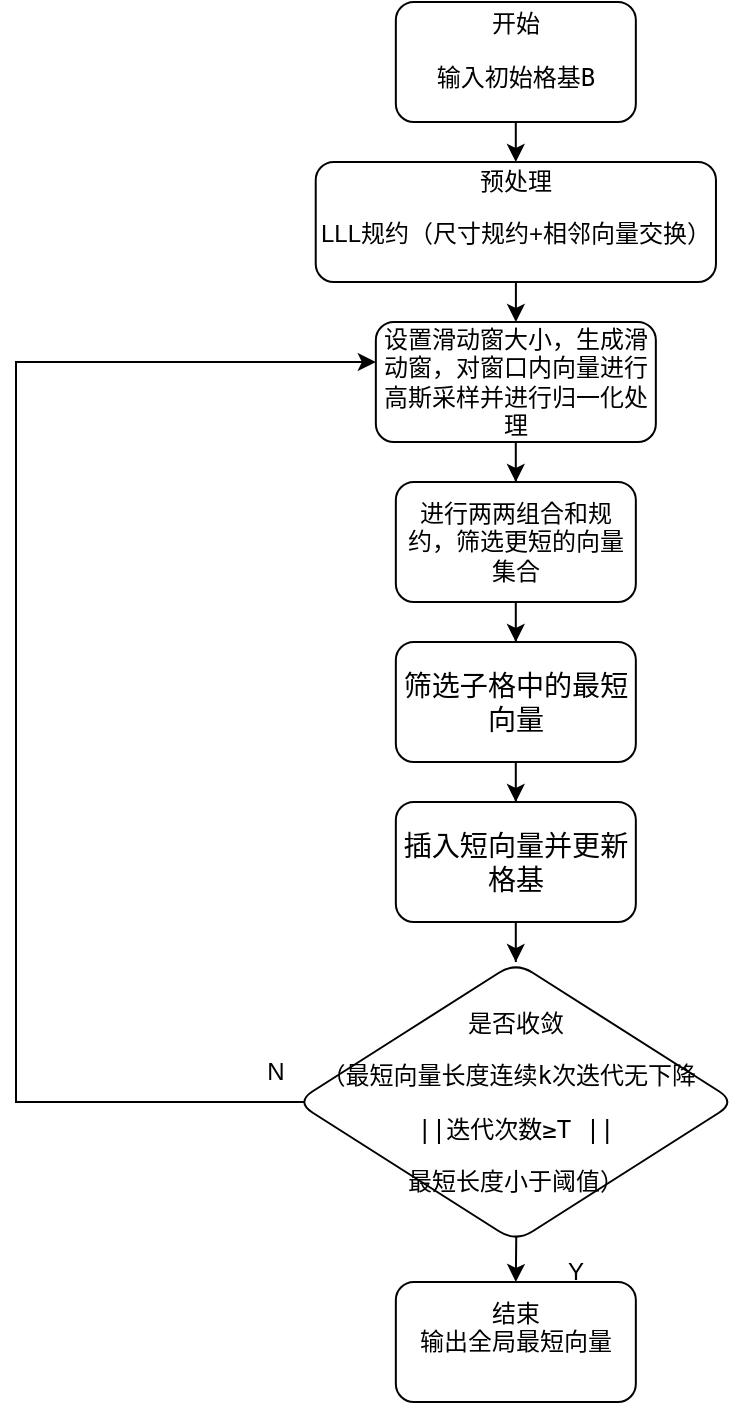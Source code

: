 <mxfile version="28.2.8">
  <diagram name="第 1 页" id="fFcUlLZ18JVUeOrhJ_V0">
    <mxGraphModel dx="1468" dy="824" grid="1" gridSize="10" guides="1" tooltips="1" connect="1" arrows="1" fold="1" page="1" pageScale="1" pageWidth="827" pageHeight="1169" math="0" shadow="0">
      <root>
        <mxCell id="0" />
        <mxCell id="1" parent="0" />
        <mxCell id="sMPnYuDtCTvGE6sU535y-1" value="" style="edgeStyle=orthogonalEdgeStyle;rounded=0;orthogonalLoop=1;jettySize=auto;html=1;" parent="1" source="sMPnYuDtCTvGE6sU535y-2" target="sMPnYuDtCTvGE6sU535y-4" edge="1">
          <mxGeometry relative="1" as="geometry" />
        </mxCell>
        <mxCell id="sMPnYuDtCTvGE6sU535y-2" value="开始&lt;div&gt;&lt;pre class=&quot;container-_HmLba language-mermaid&quot;&gt;&lt;code class=&quot;language-mermaid&quot;&gt;输入初始格基B&lt;/code&gt;&lt;/pre&gt;&lt;/div&gt;" style="rounded=1;whiteSpace=wrap;html=1;" parent="1" vertex="1">
          <mxGeometry x="489.92" y="290" width="120" height="60" as="geometry" />
        </mxCell>
        <mxCell id="sMPnYuDtCTvGE6sU535y-3" value="" style="edgeStyle=orthogonalEdgeStyle;rounded=0;orthogonalLoop=1;jettySize=auto;html=1;" parent="1" source="sMPnYuDtCTvGE6sU535y-4" edge="1">
          <mxGeometry relative="1" as="geometry">
            <mxPoint x="549.92" y="450" as="targetPoint" />
          </mxGeometry>
        </mxCell>
        <mxCell id="sMPnYuDtCTvGE6sU535y-4" value="&lt;pre class=&quot;container-_HmLba language-mermaid&quot;&gt;&lt;span style=&quot;background-color: transparent; color: light-dark(rgb(0, 0, 0), rgb(255, 255, 255)); font-family: Helvetica; white-space: normal;&quot;&gt;预处理&lt;/span&gt;&lt;/pre&gt;&lt;pre class=&quot;container-_HmLba language-mermaid&quot;&gt;&lt;span style=&quot;background-color: transparent; color: light-dark(rgb(0, 0, 0), rgb(255, 255, 255)); font-family: Helvetica; white-space: normal;&quot;&gt;LLL规约（尺寸规约+相邻向量交换）&lt;/span&gt;&lt;/pre&gt;&lt;div&gt;&lt;br&gt;&lt;/div&gt;" style="rounded=1;whiteSpace=wrap;html=1;" parent="1" vertex="1">
          <mxGeometry x="449.86" y="370" width="200.12" height="60" as="geometry" />
        </mxCell>
        <mxCell id="sMPnYuDtCTvGE6sU535y-5" value="" style="edgeStyle=orthogonalEdgeStyle;rounded=0;orthogonalLoop=1;jettySize=auto;html=1;" parent="1" source="sMPnYuDtCTvGE6sU535y-6" target="sMPnYuDtCTvGE6sU535y-8" edge="1">
          <mxGeometry relative="1" as="geometry" />
        </mxCell>
        <mxCell id="sMPnYuDtCTvGE6sU535y-6" value="设置滑动窗大小，生成滑动窗，对窗口内向量进行高斯采样并进行归一化处理" style="whiteSpace=wrap;html=1;rounded=1;" parent="1" vertex="1">
          <mxGeometry x="479.92" y="450" width="140" height="60" as="geometry" />
        </mxCell>
        <mxCell id="sMPnYuDtCTvGE6sU535y-7" value="" style="edgeStyle=orthogonalEdgeStyle;rounded=0;orthogonalLoop=1;jettySize=auto;html=1;" parent="1" source="sMPnYuDtCTvGE6sU535y-8" target="sMPnYuDtCTvGE6sU535y-10" edge="1">
          <mxGeometry relative="1" as="geometry" />
        </mxCell>
        <mxCell id="sMPnYuDtCTvGE6sU535y-8" value="进行两两组合和规约，筛选更短的向量集合" style="whiteSpace=wrap;html=1;rounded=1;" parent="1" vertex="1">
          <mxGeometry x="489.92" y="530" width="120" height="60" as="geometry" />
        </mxCell>
        <mxCell id="sMPnYuDtCTvGE6sU535y-9" value="" style="edgeStyle=orthogonalEdgeStyle;rounded=0;orthogonalLoop=1;jettySize=auto;html=1;" parent="1" source="sMPnYuDtCTvGE6sU535y-10" target="sMPnYuDtCTvGE6sU535y-12" edge="1">
          <mxGeometry relative="1" as="geometry" />
        </mxCell>
        <mxCell id="sMPnYuDtCTvGE6sU535y-10" value="&lt;h3 class=&quot;header-iWP5WJ auto-hide-last-sibling-br&quot;&gt;&lt;span style=&quot;font-weight: normal;&quot;&gt;筛选子格中的最短向量&lt;/span&gt;&lt;/h3&gt;" style="whiteSpace=wrap;html=1;rounded=1;" parent="1" vertex="1">
          <mxGeometry x="489.92" y="610" width="120" height="60" as="geometry" />
        </mxCell>
        <mxCell id="sMPnYuDtCTvGE6sU535y-11" value="" style="edgeStyle=orthogonalEdgeStyle;rounded=0;orthogonalLoop=1;jettySize=auto;html=1;" parent="1" source="sMPnYuDtCTvGE6sU535y-12" target="sMPnYuDtCTvGE6sU535y-16" edge="1">
          <mxGeometry relative="1" as="geometry" />
        </mxCell>
        <mxCell id="sMPnYuDtCTvGE6sU535y-12" value="&lt;h3 class=&quot;header-iWP5WJ auto-hide-last-sibling-br&quot;&gt;&lt;span style=&quot;font-weight: normal;&quot;&gt;插入短向量并更新格基&lt;/span&gt;&lt;/h3&gt;" style="whiteSpace=wrap;html=1;rounded=1;" parent="1" vertex="1">
          <mxGeometry x="489.92" y="690" width="120" height="60" as="geometry" />
        </mxCell>
        <mxCell id="sMPnYuDtCTvGE6sU535y-13" value="" style="edgeStyle=orthogonalEdgeStyle;rounded=0;orthogonalLoop=1;jettySize=auto;html=1;" parent="1" target="sMPnYuDtCTvGE6sU535y-14" edge="1">
          <mxGeometry relative="1" as="geometry">
            <mxPoint x="549.92" y="830" as="sourcePoint" />
          </mxGeometry>
        </mxCell>
        <mxCell id="sMPnYuDtCTvGE6sU535y-14" value="结束&lt;div&gt;输出全局最短向量&lt;/div&gt;&lt;div&gt;&lt;br&gt;&lt;/div&gt;" style="whiteSpace=wrap;html=1;rounded=1;" parent="1" vertex="1">
          <mxGeometry x="489.92" y="930" width="120" height="60" as="geometry" />
        </mxCell>
        <mxCell id="sMPnYuDtCTvGE6sU535y-15" value="" style="edgeStyle=orthogonalEdgeStyle;rounded=0;orthogonalLoop=1;jettySize=auto;html=1;exitX=0.75;exitY=1;exitDx=0;exitDy=0;" parent="1" target="sMPnYuDtCTvGE6sU535y-6" edge="1" source="sMPnYuDtCTvGE6sU535y-18">
          <mxGeometry relative="1" as="geometry">
            <mxPoint x="443.94" y="890.0" as="sourcePoint" />
            <mxPoint x="370" y="470" as="targetPoint" />
            <Array as="points">
              <mxPoint x="300" y="840" />
              <mxPoint x="300" y="470" />
            </Array>
          </mxGeometry>
        </mxCell>
        <mxCell id="sMPnYuDtCTvGE6sU535y-16" value="&lt;pre class=&quot;container-_HmLba language-mermaid&quot;&gt;&lt;code class=&quot;language-mermaid&quot;&gt;是否收敛&lt;/code&gt;&lt;/pre&gt;&lt;pre class=&quot;container-_HmLba language-mermaid&quot;&gt;&lt;code class=&quot;language-mermaid&quot;&gt;（最短向量&lt;/code&gt;长度连续k次迭代无下降 &lt;/pre&gt;&lt;pre class=&quot;container-_HmLba language-mermaid&quot;&gt;||迭代次数≥T ||&lt;/pre&gt;&lt;pre class=&quot;container-_HmLba language-mermaid&quot;&gt;最短长度小于阈值）&lt;/pre&gt;" style="rhombus;whiteSpace=wrap;html=1;rounded=1;" parent="1" vertex="1">
          <mxGeometry x="439.94" y="770" width="219.96" height="140" as="geometry" />
        </mxCell>
        <mxCell id="sMPnYuDtCTvGE6sU535y-17" value="Y" style="text;html=1;whiteSpace=wrap;strokeColor=none;fillColor=none;align=center;verticalAlign=middle;rounded=0;" parent="1" vertex="1">
          <mxGeometry x="549.92" y="910" width="60" height="30" as="geometry" />
        </mxCell>
        <mxCell id="sMPnYuDtCTvGE6sU535y-18" value="N" style="text;html=1;whiteSpace=wrap;strokeColor=none;fillColor=none;align=center;verticalAlign=middle;rounded=0;" parent="1" vertex="1">
          <mxGeometry x="400" y="810" width="60" height="30" as="geometry" />
        </mxCell>
      </root>
    </mxGraphModel>
  </diagram>
</mxfile>

